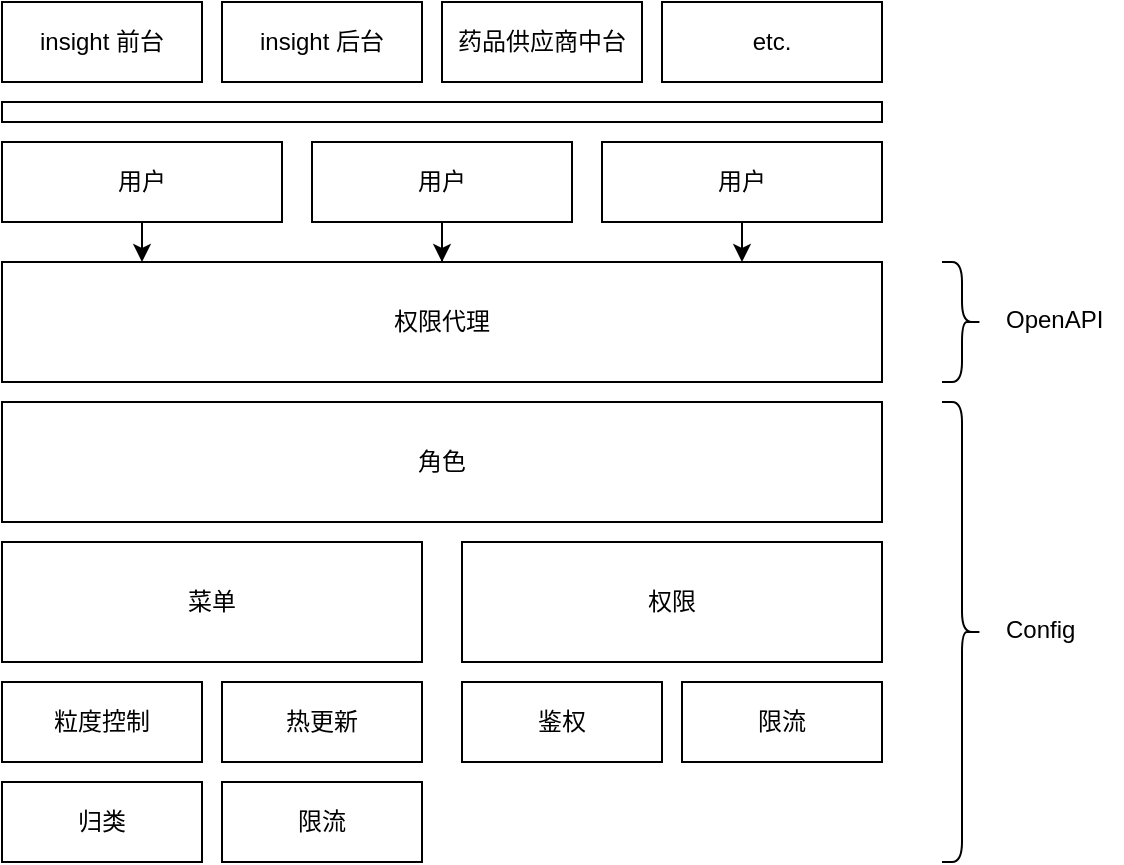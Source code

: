 <mxfile version="14.7.6" type="github">
  <diagram id="ntWypxr66R623RXx5sm8" name="Page-1">
    <mxGraphModel dx="652" dy="413" grid="1" gridSize="10" guides="1" tooltips="1" connect="1" arrows="1" fold="1" page="1" pageScale="1" pageWidth="827" pageHeight="1169" math="0" shadow="0">
      <root>
        <mxCell id="0" />
        <mxCell id="1" parent="0" />
        <mxCell id="Ax0g_Lcv7hbXgT3HPlpm-1" value="权限代理" style="rounded=0;whiteSpace=wrap;html=1;" vertex="1" parent="1">
          <mxGeometry x="40" y="250" width="440" height="60" as="geometry" />
        </mxCell>
        <mxCell id="Ax0g_Lcv7hbXgT3HPlpm-6" value="" style="edgeStyle=orthogonalEdgeStyle;rounded=0;orthogonalLoop=1;jettySize=auto;html=1;" edge="1" parent="1" source="Ax0g_Lcv7hbXgT3HPlpm-2" target="Ax0g_Lcv7hbXgT3HPlpm-1">
          <mxGeometry relative="1" as="geometry">
            <Array as="points">
              <mxPoint x="110" y="240" />
              <mxPoint x="110" y="240" />
            </Array>
          </mxGeometry>
        </mxCell>
        <mxCell id="Ax0g_Lcv7hbXgT3HPlpm-2" value="用户" style="rounded=0;whiteSpace=wrap;html=1;" vertex="1" parent="1">
          <mxGeometry x="40" y="190" width="140" height="40" as="geometry" />
        </mxCell>
        <mxCell id="Ax0g_Lcv7hbXgT3HPlpm-7" value="" style="edgeStyle=orthogonalEdgeStyle;rounded=0;orthogonalLoop=1;jettySize=auto;html=1;" edge="1" parent="1" source="Ax0g_Lcv7hbXgT3HPlpm-3" target="Ax0g_Lcv7hbXgT3HPlpm-1">
          <mxGeometry relative="1" as="geometry" />
        </mxCell>
        <mxCell id="Ax0g_Lcv7hbXgT3HPlpm-3" value="用户" style="rounded=0;whiteSpace=wrap;html=1;" vertex="1" parent="1">
          <mxGeometry x="195" y="190" width="130" height="40" as="geometry" />
        </mxCell>
        <mxCell id="Ax0g_Lcv7hbXgT3HPlpm-8" value="" style="edgeStyle=orthogonalEdgeStyle;rounded=0;orthogonalLoop=1;jettySize=auto;html=1;" edge="1" parent="1" source="Ax0g_Lcv7hbXgT3HPlpm-4" target="Ax0g_Lcv7hbXgT3HPlpm-1">
          <mxGeometry relative="1" as="geometry">
            <Array as="points">
              <mxPoint x="414" y="250" />
              <mxPoint x="414" y="250" />
            </Array>
          </mxGeometry>
        </mxCell>
        <mxCell id="Ax0g_Lcv7hbXgT3HPlpm-4" value="用户" style="rounded=0;whiteSpace=wrap;html=1;" vertex="1" parent="1">
          <mxGeometry x="340" y="190" width="140" height="40" as="geometry" />
        </mxCell>
        <mxCell id="Ax0g_Lcv7hbXgT3HPlpm-9" value="角色" style="rounded=0;whiteSpace=wrap;html=1;" vertex="1" parent="1">
          <mxGeometry x="40" y="320" width="440" height="60" as="geometry" />
        </mxCell>
        <mxCell id="Ax0g_Lcv7hbXgT3HPlpm-11" value="菜单" style="rounded=0;whiteSpace=wrap;html=1;" vertex="1" parent="1">
          <mxGeometry x="40" y="390" width="210" height="60" as="geometry" />
        </mxCell>
        <mxCell id="Ax0g_Lcv7hbXgT3HPlpm-14" value="权限" style="rounded=0;whiteSpace=wrap;html=1;" vertex="1" parent="1">
          <mxGeometry x="270" y="390" width="210" height="60" as="geometry" />
        </mxCell>
        <mxCell id="Ax0g_Lcv7hbXgT3HPlpm-15" value="粒度控制" style="rounded=0;whiteSpace=wrap;html=1;" vertex="1" parent="1">
          <mxGeometry x="40" y="460" width="100" height="40" as="geometry" />
        </mxCell>
        <mxCell id="Ax0g_Lcv7hbXgT3HPlpm-16" value="热更新" style="rounded=0;whiteSpace=wrap;html=1;" vertex="1" parent="1">
          <mxGeometry x="150" y="460" width="100" height="40" as="geometry" />
        </mxCell>
        <mxCell id="Ax0g_Lcv7hbXgT3HPlpm-17" value="归类" style="rounded=0;whiteSpace=wrap;html=1;" vertex="1" parent="1">
          <mxGeometry x="40" y="510" width="100" height="40" as="geometry" />
        </mxCell>
        <mxCell id="Ax0g_Lcv7hbXgT3HPlpm-18" value="限流" style="rounded=0;whiteSpace=wrap;html=1;" vertex="1" parent="1">
          <mxGeometry x="150" y="510" width="100" height="40" as="geometry" />
        </mxCell>
        <mxCell id="Ax0g_Lcv7hbXgT3HPlpm-19" value="鉴权" style="rounded=0;whiteSpace=wrap;html=1;" vertex="1" parent="1">
          <mxGeometry x="270" y="460" width="100" height="40" as="geometry" />
        </mxCell>
        <mxCell id="Ax0g_Lcv7hbXgT3HPlpm-20" value="限流" style="rounded=0;whiteSpace=wrap;html=1;" vertex="1" parent="1">
          <mxGeometry x="380" y="460" width="100" height="40" as="geometry" />
        </mxCell>
        <mxCell id="Ax0g_Lcv7hbXgT3HPlpm-27" value="" style="shape=curlyBracket;whiteSpace=wrap;html=1;rounded=1;flipH=1;size=0.5;" vertex="1" parent="1">
          <mxGeometry x="510" y="250" width="20" height="60" as="geometry" />
        </mxCell>
        <mxCell id="Ax0g_Lcv7hbXgT3HPlpm-28" value="&lt;span style=&quot;font-family: &amp;#34;helvetica&amp;#34; ; text-align: center&quot;&gt;OpenAPI&lt;/span&gt;" style="text;whiteSpace=wrap;html=1;" vertex="1" parent="1">
          <mxGeometry x="540" y="265" width="60" height="30" as="geometry" />
        </mxCell>
        <mxCell id="Ax0g_Lcv7hbXgT3HPlpm-29" value="insight 前台" style="rounded=0;whiteSpace=wrap;html=1;" vertex="1" parent="1">
          <mxGeometry x="40" y="120" width="100" height="40" as="geometry" />
        </mxCell>
        <mxCell id="Ax0g_Lcv7hbXgT3HPlpm-30" value="insight 后台" style="rounded=0;whiteSpace=wrap;html=1;" vertex="1" parent="1">
          <mxGeometry x="150" y="120" width="100" height="40" as="geometry" />
        </mxCell>
        <mxCell id="Ax0g_Lcv7hbXgT3HPlpm-31" value="药品供应商中台" style="rounded=0;whiteSpace=wrap;html=1;" vertex="1" parent="1">
          <mxGeometry x="260" y="120" width="100" height="40" as="geometry" />
        </mxCell>
        <mxCell id="Ax0g_Lcv7hbXgT3HPlpm-32" value="etc." style="rounded=0;whiteSpace=wrap;html=1;" vertex="1" parent="1">
          <mxGeometry x="370" y="120" width="110" height="40" as="geometry" />
        </mxCell>
        <mxCell id="Ax0g_Lcv7hbXgT3HPlpm-33" value="" style="rounded=0;whiteSpace=wrap;html=1;" vertex="1" parent="1">
          <mxGeometry x="40" y="170" width="440" height="10" as="geometry" />
        </mxCell>
        <mxCell id="Ax0g_Lcv7hbXgT3HPlpm-34" value="" style="shape=curlyBracket;whiteSpace=wrap;html=1;rounded=1;flipH=1;size=0.5;" vertex="1" parent="1">
          <mxGeometry x="510" y="320" width="20" height="230" as="geometry" />
        </mxCell>
        <mxCell id="Ax0g_Lcv7hbXgT3HPlpm-35" value="&lt;div style=&quot;text-align: center&quot;&gt;&lt;font face=&quot;helvetica&quot;&gt;Config&lt;/font&gt;&lt;/div&gt;" style="text;whiteSpace=wrap;html=1;" vertex="1" parent="1">
          <mxGeometry x="540" y="420" width="60" height="30" as="geometry" />
        </mxCell>
      </root>
    </mxGraphModel>
  </diagram>
</mxfile>
